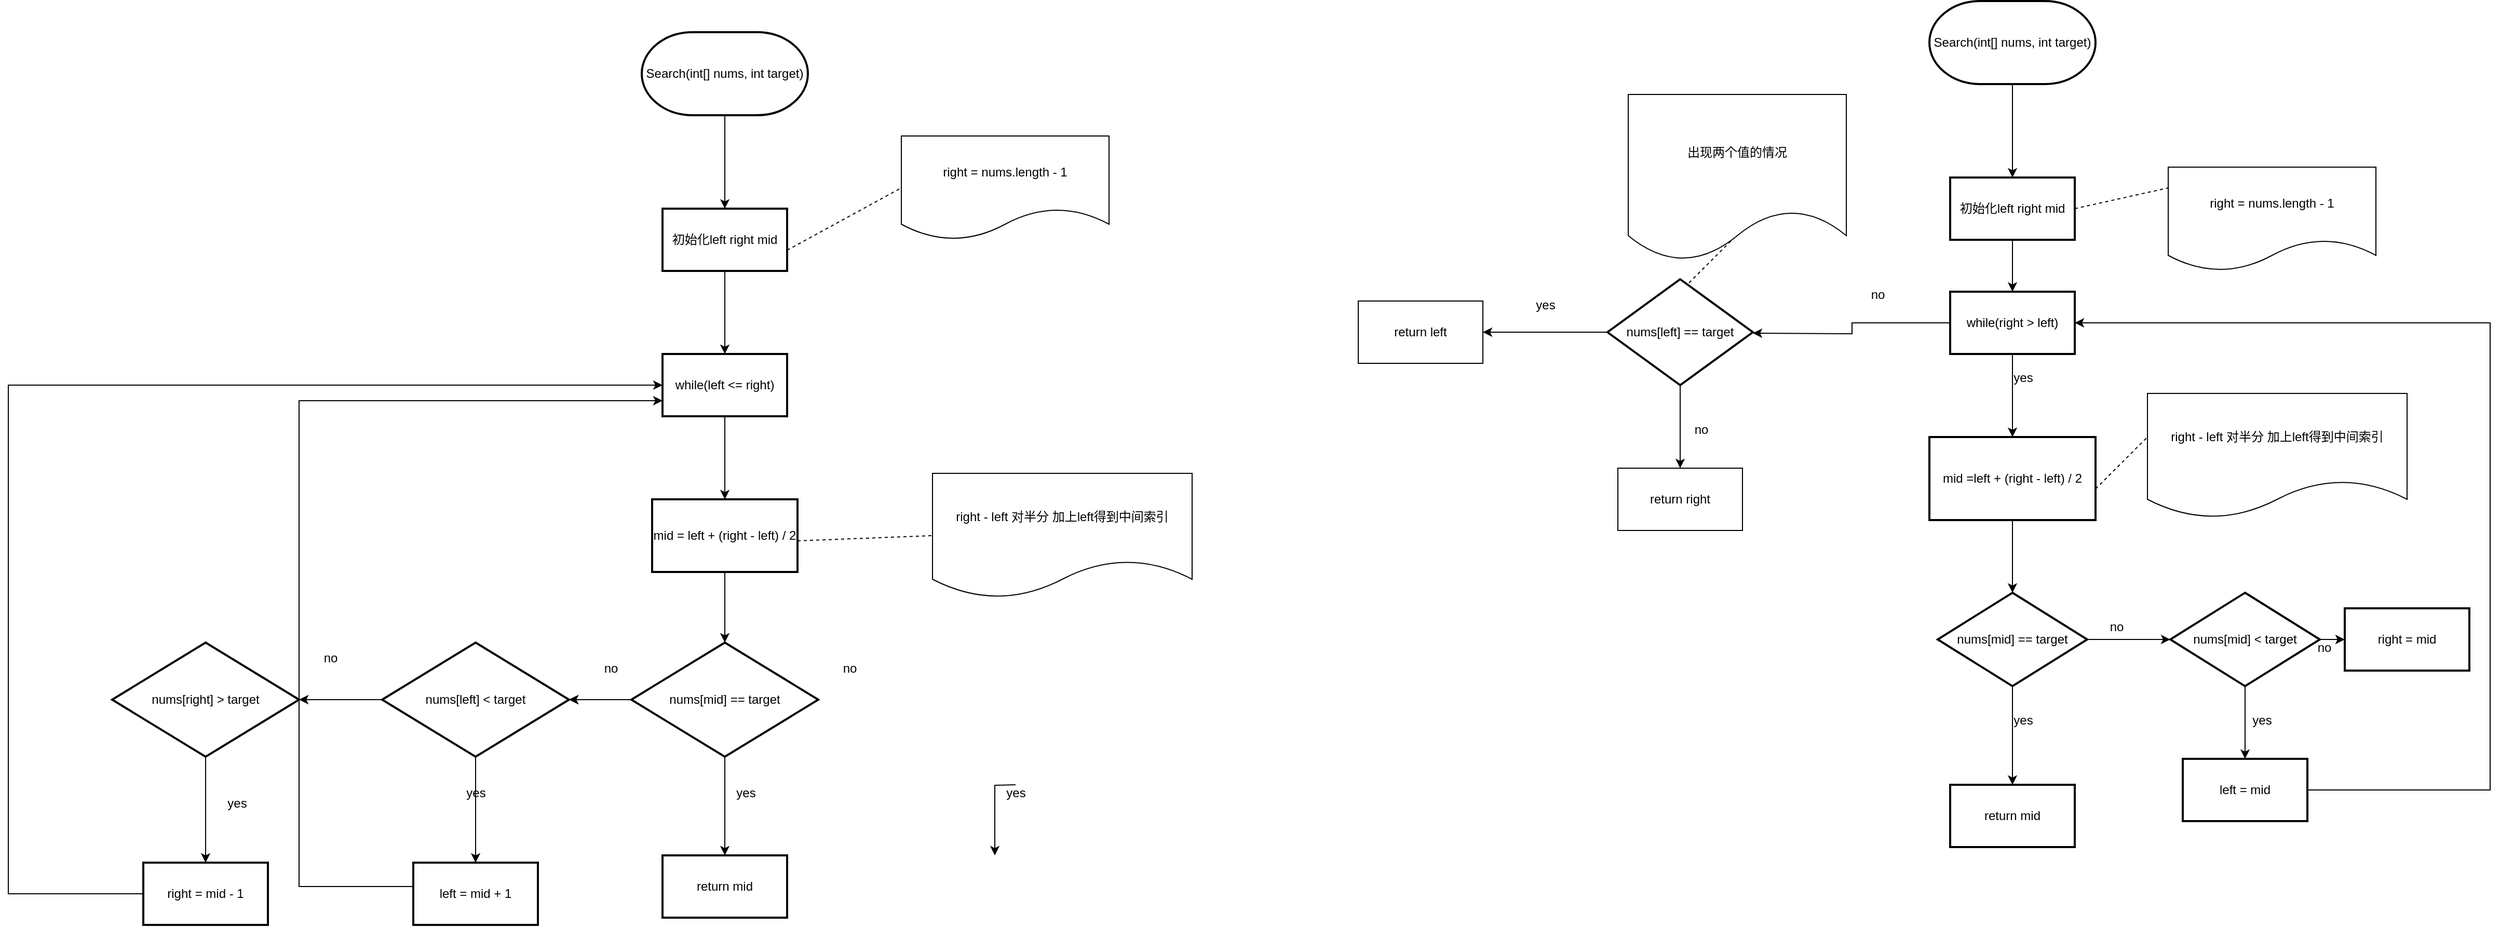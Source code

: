 <mxfile version="26.0.16">
  <diagram name="Page-1" id="74e2e168-ea6b-b213-b513-2b3c1d86103e">
    <mxGraphModel dx="6365" dy="1973" grid="1" gridSize="10" guides="1" tooltips="1" connect="1" arrows="1" fold="1" page="1" pageScale="1" pageWidth="1100" pageHeight="850" background="none" math="0" shadow="0">
      <root>
        <mxCell id="0" />
        <mxCell id="1" parent="0" />
        <mxCell id="PN7_zCeiI8JO8wiYlvwA-3" value="" style="edgeStyle=orthogonalEdgeStyle;rounded=0;orthogonalLoop=1;jettySize=auto;html=1;" edge="1" parent="1" source="PN7_zCeiI8JO8wiYlvwA-1" target="PN7_zCeiI8JO8wiYlvwA-2">
          <mxGeometry relative="1" as="geometry" />
        </mxCell>
        <mxCell id="PN7_zCeiI8JO8wiYlvwA-1" value="Search(int[] nums, int target)" style="strokeWidth=2;html=1;shape=mxgraph.flowchart.terminator;whiteSpace=wrap;" vertex="1" parent="1">
          <mxGeometry x="500" y="10" width="160" height="80" as="geometry" />
        </mxCell>
        <mxCell id="PN7_zCeiI8JO8wiYlvwA-10" value="" style="edgeStyle=orthogonalEdgeStyle;rounded=0;orthogonalLoop=1;jettySize=auto;html=1;" edge="1" parent="1" source="PN7_zCeiI8JO8wiYlvwA-2" target="PN7_zCeiI8JO8wiYlvwA-9">
          <mxGeometry relative="1" as="geometry" />
        </mxCell>
        <mxCell id="PN7_zCeiI8JO8wiYlvwA-2" value="初始化left right mid" style="whiteSpace=wrap;html=1;strokeWidth=2;" vertex="1" parent="1">
          <mxGeometry x="520" y="180" width="120" height="60" as="geometry" />
        </mxCell>
        <mxCell id="PN7_zCeiI8JO8wiYlvwA-6" value="" style="endArrow=none;dashed=1;html=1;rounded=0;entryX=0;entryY=0;entryDx=0;entryDy=40;entryPerimeter=0;" edge="1" parent="1">
          <mxGeometry width="50" height="50" relative="1" as="geometry">
            <mxPoint x="640" y="210" as="sourcePoint" />
            <mxPoint x="730" y="190" as="targetPoint" />
          </mxGeometry>
        </mxCell>
        <mxCell id="PN7_zCeiI8JO8wiYlvwA-14" value="" style="edgeStyle=orthogonalEdgeStyle;rounded=0;orthogonalLoop=1;jettySize=auto;html=1;" edge="1" parent="1" source="PN7_zCeiI8JO8wiYlvwA-9" target="PN7_zCeiI8JO8wiYlvwA-13">
          <mxGeometry relative="1" as="geometry" />
        </mxCell>
        <mxCell id="PN7_zCeiI8JO8wiYlvwA-36" value="" style="edgeStyle=orthogonalEdgeStyle;rounded=0;orthogonalLoop=1;jettySize=auto;html=1;" edge="1" parent="1" source="PN7_zCeiI8JO8wiYlvwA-9">
          <mxGeometry relative="1" as="geometry">
            <mxPoint x="330" y="330" as="targetPoint" />
          </mxGeometry>
        </mxCell>
        <mxCell id="PN7_zCeiI8JO8wiYlvwA-9" value="while(right &amp;gt; left)" style="whiteSpace=wrap;html=1;strokeWidth=2;" vertex="1" parent="1">
          <mxGeometry x="520" y="290" width="120" height="60" as="geometry" />
        </mxCell>
        <mxCell id="PN7_zCeiI8JO8wiYlvwA-19" value="" style="edgeStyle=orthogonalEdgeStyle;rounded=0;orthogonalLoop=1;jettySize=auto;html=1;" edge="1" parent="1" source="PN7_zCeiI8JO8wiYlvwA-13" target="PN7_zCeiI8JO8wiYlvwA-18">
          <mxGeometry relative="1" as="geometry" />
        </mxCell>
        <mxCell id="PN7_zCeiI8JO8wiYlvwA-13" value="mid =left + (right - left) / 2" style="whiteSpace=wrap;html=1;strokeWidth=2;" vertex="1" parent="1">
          <mxGeometry x="500" y="430" width="160" height="80" as="geometry" />
        </mxCell>
        <mxCell id="PN7_zCeiI8JO8wiYlvwA-15" value="" style="endArrow=none;dashed=1;html=1;rounded=0;" edge="1" parent="1">
          <mxGeometry width="50" height="50" relative="1" as="geometry">
            <mxPoint x="660" y="480" as="sourcePoint" />
            <mxPoint x="710" y="430" as="targetPoint" />
          </mxGeometry>
        </mxCell>
        <mxCell id="PN7_zCeiI8JO8wiYlvwA-16" value="right - left 对半分 加上left得到中间索引" style="shape=document;whiteSpace=wrap;html=1;boundedLbl=1;" vertex="1" parent="1">
          <mxGeometry x="710" y="388" width="250" height="120" as="geometry" />
        </mxCell>
        <mxCell id="PN7_zCeiI8JO8wiYlvwA-17" value="right = nums.length - 1" style="shape=document;whiteSpace=wrap;html=1;boundedLbl=1;" vertex="1" parent="1">
          <mxGeometry x="730" y="170" width="200" height="100" as="geometry" />
        </mxCell>
        <mxCell id="PN7_zCeiI8JO8wiYlvwA-21" value="" style="edgeStyle=orthogonalEdgeStyle;rounded=0;orthogonalLoop=1;jettySize=auto;html=1;" edge="1" parent="1" source="PN7_zCeiI8JO8wiYlvwA-18" target="PN7_zCeiI8JO8wiYlvwA-20">
          <mxGeometry relative="1" as="geometry" />
        </mxCell>
        <mxCell id="PN7_zCeiI8JO8wiYlvwA-24" value="" style="edgeStyle=orthogonalEdgeStyle;rounded=0;orthogonalLoop=1;jettySize=auto;html=1;" edge="1" parent="1" source="PN7_zCeiI8JO8wiYlvwA-18" target="PN7_zCeiI8JO8wiYlvwA-23">
          <mxGeometry relative="1" as="geometry" />
        </mxCell>
        <mxCell id="PN7_zCeiI8JO8wiYlvwA-18" value="nums[mid] == target" style="rhombus;whiteSpace=wrap;html=1;strokeWidth=2;" vertex="1" parent="1">
          <mxGeometry x="508" y="580" width="144" height="90" as="geometry" />
        </mxCell>
        <mxCell id="PN7_zCeiI8JO8wiYlvwA-20" value="return mid" style="whiteSpace=wrap;html=1;strokeWidth=2;" vertex="1" parent="1">
          <mxGeometry x="520" y="765" width="120" height="60" as="geometry" />
        </mxCell>
        <mxCell id="PN7_zCeiI8JO8wiYlvwA-22" value="yes" style="text;html=1;align=center;verticalAlign=middle;resizable=0;points=[];autosize=1;strokeColor=none;fillColor=none;" vertex="1" parent="1">
          <mxGeometry x="570" y="688" width="40" height="30" as="geometry" />
        </mxCell>
        <mxCell id="PN7_zCeiI8JO8wiYlvwA-27" value="" style="edgeStyle=orthogonalEdgeStyle;rounded=0;orthogonalLoop=1;jettySize=auto;html=1;" edge="1" parent="1" source="PN7_zCeiI8JO8wiYlvwA-23" target="PN7_zCeiI8JO8wiYlvwA-26">
          <mxGeometry relative="1" as="geometry" />
        </mxCell>
        <mxCell id="PN7_zCeiI8JO8wiYlvwA-31" value="" style="edgeStyle=orthogonalEdgeStyle;rounded=0;orthogonalLoop=1;jettySize=auto;html=1;" edge="1" parent="1" source="PN7_zCeiI8JO8wiYlvwA-23" target="PN7_zCeiI8JO8wiYlvwA-30">
          <mxGeometry relative="1" as="geometry" />
        </mxCell>
        <mxCell id="PN7_zCeiI8JO8wiYlvwA-23" value="nums[mid] &amp;lt; target" style="rhombus;whiteSpace=wrap;html=1;strokeWidth=2;" vertex="1" parent="1">
          <mxGeometry x="732" y="580" width="144" height="90" as="geometry" />
        </mxCell>
        <mxCell id="PN7_zCeiI8JO8wiYlvwA-25" value="no" style="text;html=1;align=center;verticalAlign=middle;resizable=0;points=[];autosize=1;strokeColor=none;fillColor=none;" vertex="1" parent="1">
          <mxGeometry x="660" y="598" width="40" height="30" as="geometry" />
        </mxCell>
        <mxCell id="PN7_zCeiI8JO8wiYlvwA-29" style="edgeStyle=orthogonalEdgeStyle;rounded=0;orthogonalLoop=1;jettySize=auto;html=1;entryX=1;entryY=0.5;entryDx=0;entryDy=0;" edge="1" parent="1" source="PN7_zCeiI8JO8wiYlvwA-26" target="PN7_zCeiI8JO8wiYlvwA-9">
          <mxGeometry relative="1" as="geometry">
            <Array as="points">
              <mxPoint x="1040" y="770" />
              <mxPoint x="1040" y="320" />
            </Array>
          </mxGeometry>
        </mxCell>
        <mxCell id="PN7_zCeiI8JO8wiYlvwA-26" value="left = mid" style="whiteSpace=wrap;html=1;strokeWidth=2;" vertex="1" parent="1">
          <mxGeometry x="744" y="740" width="120" height="60" as="geometry" />
        </mxCell>
        <mxCell id="PN7_zCeiI8JO8wiYlvwA-28" value="yes" style="text;html=1;align=center;verticalAlign=middle;resizable=0;points=[];autosize=1;strokeColor=none;fillColor=none;" vertex="1" parent="1">
          <mxGeometry x="800" y="688" width="40" height="30" as="geometry" />
        </mxCell>
        <mxCell id="PN7_zCeiI8JO8wiYlvwA-30" value="right = mid" style="whiteSpace=wrap;html=1;strokeWidth=2;" vertex="1" parent="1">
          <mxGeometry x="900" y="595" width="120" height="60" as="geometry" />
        </mxCell>
        <mxCell id="PN7_zCeiI8JO8wiYlvwA-32" value="no" style="text;html=1;align=center;verticalAlign=middle;resizable=0;points=[];autosize=1;strokeColor=none;fillColor=none;" vertex="1" parent="1">
          <mxGeometry x="860" y="618" width="40" height="30" as="geometry" />
        </mxCell>
        <mxCell id="PN7_zCeiI8JO8wiYlvwA-34" value="yes" style="text;html=1;align=center;verticalAlign=middle;resizable=0;points=[];autosize=1;strokeColor=none;fillColor=none;" vertex="1" parent="1">
          <mxGeometry x="570" y="358" width="40" height="30" as="geometry" />
        </mxCell>
        <mxCell id="PN7_zCeiI8JO8wiYlvwA-37" value="no" style="text;html=1;align=center;verticalAlign=middle;resizable=0;points=[];autosize=1;strokeColor=none;fillColor=none;" vertex="1" parent="1">
          <mxGeometry x="430" y="278" width="40" height="30" as="geometry" />
        </mxCell>
        <mxCell id="PN7_zCeiI8JO8wiYlvwA-38" value="" style="endArrow=none;dashed=1;html=1;rounded=0;" edge="1" parent="1">
          <mxGeometry width="50" height="50" relative="1" as="geometry">
            <mxPoint x="260" y="290" as="sourcePoint" />
            <mxPoint x="310" y="240" as="targetPoint" />
          </mxGeometry>
        </mxCell>
        <mxCell id="PN7_zCeiI8JO8wiYlvwA-39" value="出现两个值的情况" style="shape=document;whiteSpace=wrap;html=1;boundedLbl=1;" vertex="1" parent="1">
          <mxGeometry x="210" y="100" width="210" height="160" as="geometry" />
        </mxCell>
        <mxCell id="PN7_zCeiI8JO8wiYlvwA-41" style="edgeStyle=orthogonalEdgeStyle;rounded=0;orthogonalLoop=1;jettySize=auto;html=1;" edge="1" parent="1" source="PN7_zCeiI8JO8wiYlvwA-40">
          <mxGeometry relative="1" as="geometry">
            <mxPoint x="70" y="329" as="targetPoint" />
          </mxGeometry>
        </mxCell>
        <mxCell id="PN7_zCeiI8JO8wiYlvwA-45" value="" style="edgeStyle=orthogonalEdgeStyle;rounded=0;orthogonalLoop=1;jettySize=auto;html=1;" edge="1" parent="1" source="PN7_zCeiI8JO8wiYlvwA-40">
          <mxGeometry relative="1" as="geometry">
            <mxPoint x="260" y="460" as="targetPoint" />
          </mxGeometry>
        </mxCell>
        <mxCell id="PN7_zCeiI8JO8wiYlvwA-40" value="nums[left] == target" style="strokeWidth=2;html=1;shape=mxgraph.flowchart.decision;whiteSpace=wrap;" vertex="1" parent="1">
          <mxGeometry x="190" y="278" width="140" height="102" as="geometry" />
        </mxCell>
        <mxCell id="PN7_zCeiI8JO8wiYlvwA-42" value="yes" style="text;html=1;align=center;verticalAlign=middle;resizable=0;points=[];autosize=1;strokeColor=none;fillColor=none;" vertex="1" parent="1">
          <mxGeometry x="110" y="288" width="40" height="30" as="geometry" />
        </mxCell>
        <mxCell id="PN7_zCeiI8JO8wiYlvwA-43" value="return left" style="rounded=0;whiteSpace=wrap;html=1;" vertex="1" parent="1">
          <mxGeometry x="-50" y="299" width="120" height="60" as="geometry" />
        </mxCell>
        <mxCell id="PN7_zCeiI8JO8wiYlvwA-46" value="no" style="text;html=1;align=center;verticalAlign=middle;resizable=0;points=[];autosize=1;strokeColor=none;fillColor=none;" vertex="1" parent="1">
          <mxGeometry x="260" y="408" width="40" height="30" as="geometry" />
        </mxCell>
        <mxCell id="PN7_zCeiI8JO8wiYlvwA-47" value="return right" style="rounded=0;whiteSpace=wrap;html=1;" vertex="1" parent="1">
          <mxGeometry x="200" y="460" width="120" height="60" as="geometry" />
        </mxCell>
        <mxCell id="PN7_zCeiI8JO8wiYlvwA-51" value="" style="edgeStyle=orthogonalEdgeStyle;rounded=0;orthogonalLoop=1;jettySize=auto;html=1;" edge="1" parent="1" source="PN7_zCeiI8JO8wiYlvwA-48" target="PN7_zCeiI8JO8wiYlvwA-49">
          <mxGeometry relative="1" as="geometry" />
        </mxCell>
        <mxCell id="PN7_zCeiI8JO8wiYlvwA-48" value="Search(int[] nums, int target)" style="strokeWidth=2;html=1;shape=mxgraph.flowchart.terminator;whiteSpace=wrap;" vertex="1" parent="1">
          <mxGeometry x="-740" y="40" width="160" height="80" as="geometry" />
        </mxCell>
        <mxCell id="PN7_zCeiI8JO8wiYlvwA-56" value="" style="edgeStyle=orthogonalEdgeStyle;rounded=0;orthogonalLoop=1;jettySize=auto;html=1;" edge="1" parent="1" source="PN7_zCeiI8JO8wiYlvwA-49" target="PN7_zCeiI8JO8wiYlvwA-55">
          <mxGeometry relative="1" as="geometry" />
        </mxCell>
        <mxCell id="PN7_zCeiI8JO8wiYlvwA-49" value="初始化left right mid" style="whiteSpace=wrap;html=1;strokeWidth=2;" vertex="1" parent="1">
          <mxGeometry x="-720" y="210" width="120" height="60" as="geometry" />
        </mxCell>
        <mxCell id="PN7_zCeiI8JO8wiYlvwA-53" value="right = nums.length - 1" style="shape=document;whiteSpace=wrap;html=1;boundedLbl=1;" vertex="1" parent="1">
          <mxGeometry x="-490" y="140" width="200" height="100" as="geometry" />
        </mxCell>
        <mxCell id="PN7_zCeiI8JO8wiYlvwA-54" value="" style="endArrow=none;dashed=1;html=1;rounded=0;entryX=0;entryY=0.5;entryDx=0;entryDy=0;" edge="1" parent="1" target="PN7_zCeiI8JO8wiYlvwA-53">
          <mxGeometry width="50" height="50" relative="1" as="geometry">
            <mxPoint x="-600" y="250" as="sourcePoint" />
            <mxPoint x="-550" y="200" as="targetPoint" />
          </mxGeometry>
        </mxCell>
        <mxCell id="PN7_zCeiI8JO8wiYlvwA-60" value="" style="edgeStyle=orthogonalEdgeStyle;rounded=0;orthogonalLoop=1;jettySize=auto;html=1;" edge="1" parent="1" source="PN7_zCeiI8JO8wiYlvwA-55" target="PN7_zCeiI8JO8wiYlvwA-59">
          <mxGeometry relative="1" as="geometry" />
        </mxCell>
        <mxCell id="PN7_zCeiI8JO8wiYlvwA-55" value="while(left &amp;lt;= right)" style="whiteSpace=wrap;html=1;strokeWidth=2;" vertex="1" parent="1">
          <mxGeometry x="-720" y="350" width="120" height="60" as="geometry" />
        </mxCell>
        <mxCell id="PN7_zCeiI8JO8wiYlvwA-65" value="" style="edgeStyle=orthogonalEdgeStyle;rounded=0;orthogonalLoop=1;jettySize=auto;html=1;" edge="1" parent="1" source="PN7_zCeiI8JO8wiYlvwA-57" target="PN7_zCeiI8JO8wiYlvwA-64">
          <mxGeometry relative="1" as="geometry" />
        </mxCell>
        <mxCell id="PN7_zCeiI8JO8wiYlvwA-67" value="" style="edgeStyle=orthogonalEdgeStyle;rounded=0;orthogonalLoop=1;jettySize=auto;html=1;" edge="1" parent="1" source="PN7_zCeiI8JO8wiYlvwA-57" target="PN7_zCeiI8JO8wiYlvwA-66">
          <mxGeometry relative="1" as="geometry" />
        </mxCell>
        <mxCell id="PN7_zCeiI8JO8wiYlvwA-88" value="" style="edgeStyle=orthogonalEdgeStyle;rounded=0;orthogonalLoop=1;jettySize=auto;html=1;" edge="1" parent="1" source="PN7_zCeiI8JO8wiYlvwA-57" target="PN7_zCeiI8JO8wiYlvwA-66">
          <mxGeometry relative="1" as="geometry" />
        </mxCell>
        <mxCell id="PN7_zCeiI8JO8wiYlvwA-57" value="nums[mid] == target" style="rhombus;whiteSpace=wrap;html=1;strokeWidth=2;" vertex="1" parent="1">
          <mxGeometry x="-750" y="628" width="180" height="110" as="geometry" />
        </mxCell>
        <mxCell id="PN7_zCeiI8JO8wiYlvwA-63" style="edgeStyle=orthogonalEdgeStyle;rounded=0;orthogonalLoop=1;jettySize=auto;html=1;entryX=0.5;entryY=0;entryDx=0;entryDy=0;" edge="1" parent="1" source="PN7_zCeiI8JO8wiYlvwA-59" target="PN7_zCeiI8JO8wiYlvwA-57">
          <mxGeometry relative="1" as="geometry" />
        </mxCell>
        <mxCell id="PN7_zCeiI8JO8wiYlvwA-59" value="mid = left + (right - left) / 2" style="whiteSpace=wrap;html=1;strokeWidth=2;" vertex="1" parent="1">
          <mxGeometry x="-730" y="490" width="140" height="70" as="geometry" />
        </mxCell>
        <mxCell id="PN7_zCeiI8JO8wiYlvwA-61" value="right - left 对半分 加上left得到中间索引" style="shape=document;whiteSpace=wrap;html=1;boundedLbl=1;" vertex="1" parent="1">
          <mxGeometry x="-460" y="465" width="250" height="120" as="geometry" />
        </mxCell>
        <mxCell id="PN7_zCeiI8JO8wiYlvwA-62" value="" style="endArrow=none;dashed=1;html=1;rounded=0;entryX=0;entryY=0.5;entryDx=0;entryDy=0;" edge="1" parent="1" target="PN7_zCeiI8JO8wiYlvwA-61">
          <mxGeometry width="50" height="50" relative="1" as="geometry">
            <mxPoint x="-590" y="530" as="sourcePoint" />
            <mxPoint x="-540" y="480" as="targetPoint" />
          </mxGeometry>
        </mxCell>
        <mxCell id="PN7_zCeiI8JO8wiYlvwA-64" value="return mid" style="whiteSpace=wrap;html=1;strokeWidth=2;" vertex="1" parent="1">
          <mxGeometry x="-720" y="833" width="120" height="60" as="geometry" />
        </mxCell>
        <mxCell id="PN7_zCeiI8JO8wiYlvwA-69" value="" style="edgeStyle=orthogonalEdgeStyle;rounded=0;orthogonalLoop=1;jettySize=auto;html=1;" edge="1" parent="1" source="PN7_zCeiI8JO8wiYlvwA-66" target="PN7_zCeiI8JO8wiYlvwA-68">
          <mxGeometry relative="1" as="geometry" />
        </mxCell>
        <mxCell id="PN7_zCeiI8JO8wiYlvwA-81" value="" style="edgeStyle=orthogonalEdgeStyle;rounded=0;orthogonalLoop=1;jettySize=auto;html=1;" edge="1" parent="1" source="PN7_zCeiI8JO8wiYlvwA-66" target="PN7_zCeiI8JO8wiYlvwA-79">
          <mxGeometry relative="1" as="geometry" />
        </mxCell>
        <mxCell id="PN7_zCeiI8JO8wiYlvwA-66" value="nums[left] &amp;lt; target" style="rhombus;whiteSpace=wrap;html=1;strokeWidth=2;" vertex="1" parent="1">
          <mxGeometry x="-990" y="628" width="180" height="110" as="geometry" />
        </mxCell>
        <mxCell id="PN7_zCeiI8JO8wiYlvwA-87" style="edgeStyle=orthogonalEdgeStyle;rounded=0;orthogonalLoop=1;jettySize=auto;html=1;entryX=0;entryY=0.75;entryDx=0;entryDy=0;" edge="1" parent="1" source="PN7_zCeiI8JO8wiYlvwA-68" target="PN7_zCeiI8JO8wiYlvwA-55">
          <mxGeometry relative="1" as="geometry">
            <Array as="points">
              <mxPoint x="-1070" y="863" />
              <mxPoint x="-1070" y="395" />
            </Array>
          </mxGeometry>
        </mxCell>
        <mxCell id="PN7_zCeiI8JO8wiYlvwA-68" value="left = mid + 1" style="whiteSpace=wrap;html=1;strokeWidth=2;" vertex="1" parent="1">
          <mxGeometry x="-960" y="840" width="120" height="60" as="geometry" />
        </mxCell>
        <mxCell id="PN7_zCeiI8JO8wiYlvwA-70" value="yes" style="text;html=1;align=center;verticalAlign=middle;resizable=0;points=[];autosize=1;strokeColor=none;fillColor=none;" vertex="1" parent="1">
          <mxGeometry x="-660" y="758" width="40" height="30" as="geometry" />
        </mxCell>
        <mxCell id="PN7_zCeiI8JO8wiYlvwA-71" value="no" style="text;html=1;align=center;verticalAlign=middle;resizable=0;points=[];autosize=1;strokeColor=none;fillColor=none;" vertex="1" parent="1">
          <mxGeometry x="-790" y="638" width="40" height="30" as="geometry" />
        </mxCell>
        <mxCell id="PN7_zCeiI8JO8wiYlvwA-75" value="" style="edgeStyle=orthogonalEdgeStyle;rounded=0;orthogonalLoop=1;jettySize=auto;html=1;" edge="1" parent="1">
          <mxGeometry relative="1" as="geometry">
            <mxPoint x="-380" y="765" as="sourcePoint" />
            <mxPoint x="-400" y="833.0" as="targetPoint" />
          </mxGeometry>
        </mxCell>
        <mxCell id="PN7_zCeiI8JO8wiYlvwA-76" value="no" style="text;html=1;align=center;verticalAlign=middle;resizable=0;points=[];autosize=1;strokeColor=none;fillColor=none;" vertex="1" parent="1">
          <mxGeometry x="-560" y="638" width="40" height="30" as="geometry" />
        </mxCell>
        <mxCell id="PN7_zCeiI8JO8wiYlvwA-77" value="yes" style="text;html=1;align=center;verticalAlign=middle;resizable=0;points=[];autosize=1;strokeColor=none;fillColor=none;" vertex="1" parent="1">
          <mxGeometry x="-400" y="758" width="40" height="30" as="geometry" />
        </mxCell>
        <mxCell id="PN7_zCeiI8JO8wiYlvwA-78" value="yes" style="text;html=1;align=center;verticalAlign=middle;resizable=0;points=[];autosize=1;strokeColor=none;fillColor=none;" vertex="1" parent="1">
          <mxGeometry x="-920" y="758" width="40" height="30" as="geometry" />
        </mxCell>
        <mxCell id="PN7_zCeiI8JO8wiYlvwA-83" value="" style="edgeStyle=orthogonalEdgeStyle;rounded=0;orthogonalLoop=1;jettySize=auto;html=1;" edge="1" parent="1" source="PN7_zCeiI8JO8wiYlvwA-79" target="PN7_zCeiI8JO8wiYlvwA-80">
          <mxGeometry relative="1" as="geometry" />
        </mxCell>
        <mxCell id="PN7_zCeiI8JO8wiYlvwA-79" value="nums[right] &amp;gt; target" style="rhombus;whiteSpace=wrap;html=1;strokeWidth=2;" vertex="1" parent="1">
          <mxGeometry x="-1250" y="628" width="180" height="110" as="geometry" />
        </mxCell>
        <mxCell id="PN7_zCeiI8JO8wiYlvwA-86" style="edgeStyle=orthogonalEdgeStyle;rounded=0;orthogonalLoop=1;jettySize=auto;html=1;entryX=0;entryY=0.5;entryDx=0;entryDy=0;" edge="1" parent="1" source="PN7_zCeiI8JO8wiYlvwA-80" target="PN7_zCeiI8JO8wiYlvwA-55">
          <mxGeometry relative="1" as="geometry">
            <Array as="points">
              <mxPoint x="-1350" y="870" />
              <mxPoint x="-1350" y="380" />
            </Array>
          </mxGeometry>
        </mxCell>
        <mxCell id="PN7_zCeiI8JO8wiYlvwA-80" value="right = mid - 1" style="whiteSpace=wrap;html=1;strokeWidth=2;" vertex="1" parent="1">
          <mxGeometry x="-1220" y="840" width="120" height="60" as="geometry" />
        </mxCell>
        <mxCell id="PN7_zCeiI8JO8wiYlvwA-82" value="no" style="text;html=1;align=center;verticalAlign=middle;resizable=0;points=[];autosize=1;strokeColor=none;fillColor=none;" vertex="1" parent="1">
          <mxGeometry x="-1060" y="628" width="40" height="30" as="geometry" />
        </mxCell>
        <mxCell id="PN7_zCeiI8JO8wiYlvwA-84" value="yes" style="text;html=1;align=center;verticalAlign=middle;resizable=0;points=[];autosize=1;strokeColor=none;fillColor=none;" vertex="1" parent="1">
          <mxGeometry x="-1150" y="768" width="40" height="30" as="geometry" />
        </mxCell>
      </root>
    </mxGraphModel>
  </diagram>
</mxfile>
